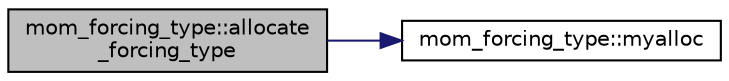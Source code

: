 digraph "mom_forcing_type::allocate_forcing_type"
{
 // INTERACTIVE_SVG=YES
 // LATEX_PDF_SIZE
  edge [fontname="Helvetica",fontsize="10",labelfontname="Helvetica",labelfontsize="10"];
  node [fontname="Helvetica",fontsize="10",shape=record];
  rankdir="LR";
  Node1 [label="mom_forcing_type::allocate\l_forcing_type",height=0.2,width=0.4,color="black", fillcolor="grey75", style="filled", fontcolor="black",tooltip="Conditionally allocate fields within the forcing type."];
  Node1 -> Node2 [color="midnightblue",fontsize="10",style="solid",fontname="Helvetica"];
  Node2 [label="mom_forcing_type::myalloc",height=0.2,width=0.4,color="black", fillcolor="white", style="filled",URL="$namespacemom__forcing__type.html#aa9a495456715378fe3dd5fb2bd21eec8",tooltip="Allocates and zeroes-out array."];
}
